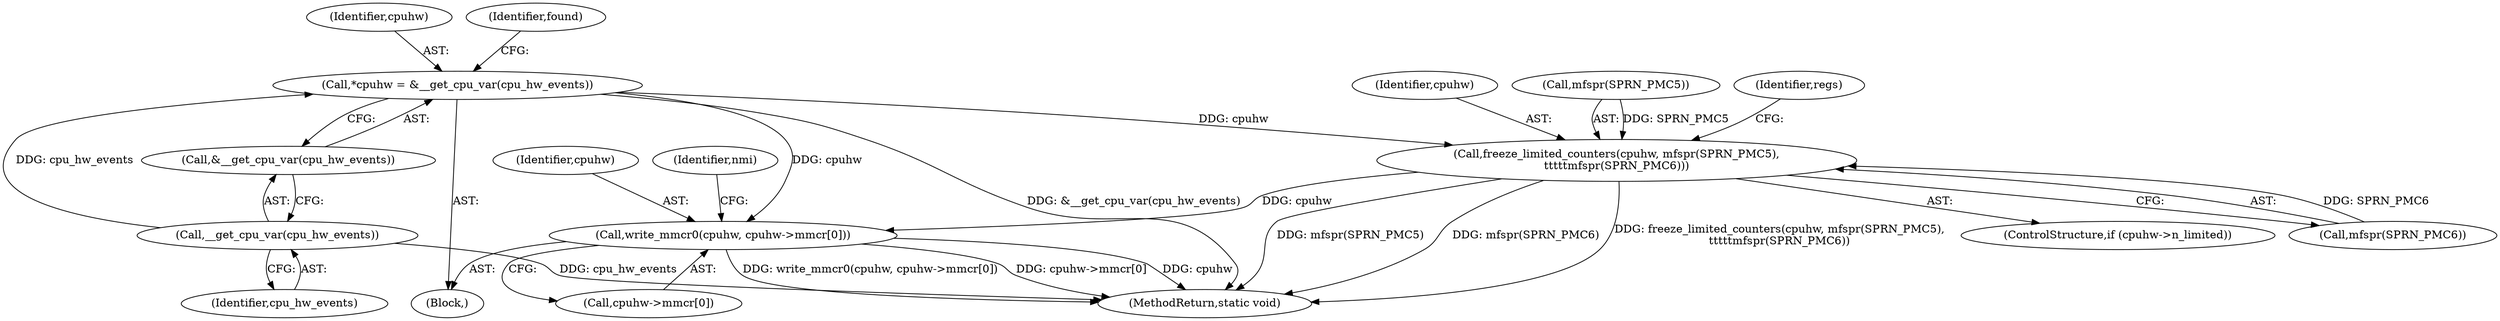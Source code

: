 digraph "0_linux_a8b0ca17b80e92faab46ee7179ba9e99ccb61233_15@pointer" {
"1000108" [label="(Call,*cpuhw = &__get_cpu_var(cpu_hw_events))"];
"1000111" [label="(Call,__get_cpu_var(cpu_hw_events))"];
"1000124" [label="(Call,freeze_limited_counters(cpuhw, mfspr(SPRN_PMC5),\n\t\t\t\t\tmfspr(SPRN_PMC6)))"];
"1000233" [label="(Call,write_mmcr0(cpuhw, cpuhw->mmcr[0]))"];
"1000108" [label="(Call,*cpuhw = &__get_cpu_var(cpu_hw_events))"];
"1000120" [label="(ControlStructure,if (cpuhw->n_limited))"];
"1000131" [label="(Identifier,regs)"];
"1000110" [label="(Call,&__get_cpu_var(cpu_hw_events))"];
"1000245" [label="(MethodReturn,static void)"];
"1000233" [label="(Call,write_mmcr0(cpuhw, cpuhw->mmcr[0]))"];
"1000234" [label="(Identifier,cpuhw)"];
"1000112" [label="(Identifier,cpu_hw_events)"];
"1000109" [label="(Identifier,cpuhw)"];
"1000241" [label="(Identifier,nmi)"];
"1000111" [label="(Call,__get_cpu_var(cpu_hw_events))"];
"1000128" [label="(Call,mfspr(SPRN_PMC6))"];
"1000117" [label="(Identifier,found)"];
"1000125" [label="(Identifier,cpuhw)"];
"1000124" [label="(Call,freeze_limited_counters(cpuhw, mfspr(SPRN_PMC5),\n\t\t\t\t\tmfspr(SPRN_PMC6)))"];
"1000126" [label="(Call,mfspr(SPRN_PMC5))"];
"1000235" [label="(Call,cpuhw->mmcr[0])"];
"1000105" [label="(Block,)"];
"1000108" -> "1000105"  [label="AST: "];
"1000108" -> "1000110"  [label="CFG: "];
"1000109" -> "1000108"  [label="AST: "];
"1000110" -> "1000108"  [label="AST: "];
"1000117" -> "1000108"  [label="CFG: "];
"1000108" -> "1000245"  [label="DDG: &__get_cpu_var(cpu_hw_events)"];
"1000111" -> "1000108"  [label="DDG: cpu_hw_events"];
"1000108" -> "1000124"  [label="DDG: cpuhw"];
"1000108" -> "1000233"  [label="DDG: cpuhw"];
"1000111" -> "1000110"  [label="AST: "];
"1000111" -> "1000112"  [label="CFG: "];
"1000112" -> "1000111"  [label="AST: "];
"1000110" -> "1000111"  [label="CFG: "];
"1000111" -> "1000245"  [label="DDG: cpu_hw_events"];
"1000124" -> "1000120"  [label="AST: "];
"1000124" -> "1000128"  [label="CFG: "];
"1000125" -> "1000124"  [label="AST: "];
"1000126" -> "1000124"  [label="AST: "];
"1000128" -> "1000124"  [label="AST: "];
"1000131" -> "1000124"  [label="CFG: "];
"1000124" -> "1000245"  [label="DDG: mfspr(SPRN_PMC5)"];
"1000124" -> "1000245"  [label="DDG: mfspr(SPRN_PMC6)"];
"1000124" -> "1000245"  [label="DDG: freeze_limited_counters(cpuhw, mfspr(SPRN_PMC5),\n\t\t\t\t\tmfspr(SPRN_PMC6))"];
"1000126" -> "1000124"  [label="DDG: SPRN_PMC5"];
"1000128" -> "1000124"  [label="DDG: SPRN_PMC6"];
"1000124" -> "1000233"  [label="DDG: cpuhw"];
"1000233" -> "1000105"  [label="AST: "];
"1000233" -> "1000235"  [label="CFG: "];
"1000234" -> "1000233"  [label="AST: "];
"1000235" -> "1000233"  [label="AST: "];
"1000241" -> "1000233"  [label="CFG: "];
"1000233" -> "1000245"  [label="DDG: write_mmcr0(cpuhw, cpuhw->mmcr[0])"];
"1000233" -> "1000245"  [label="DDG: cpuhw->mmcr[0]"];
"1000233" -> "1000245"  [label="DDG: cpuhw"];
}
